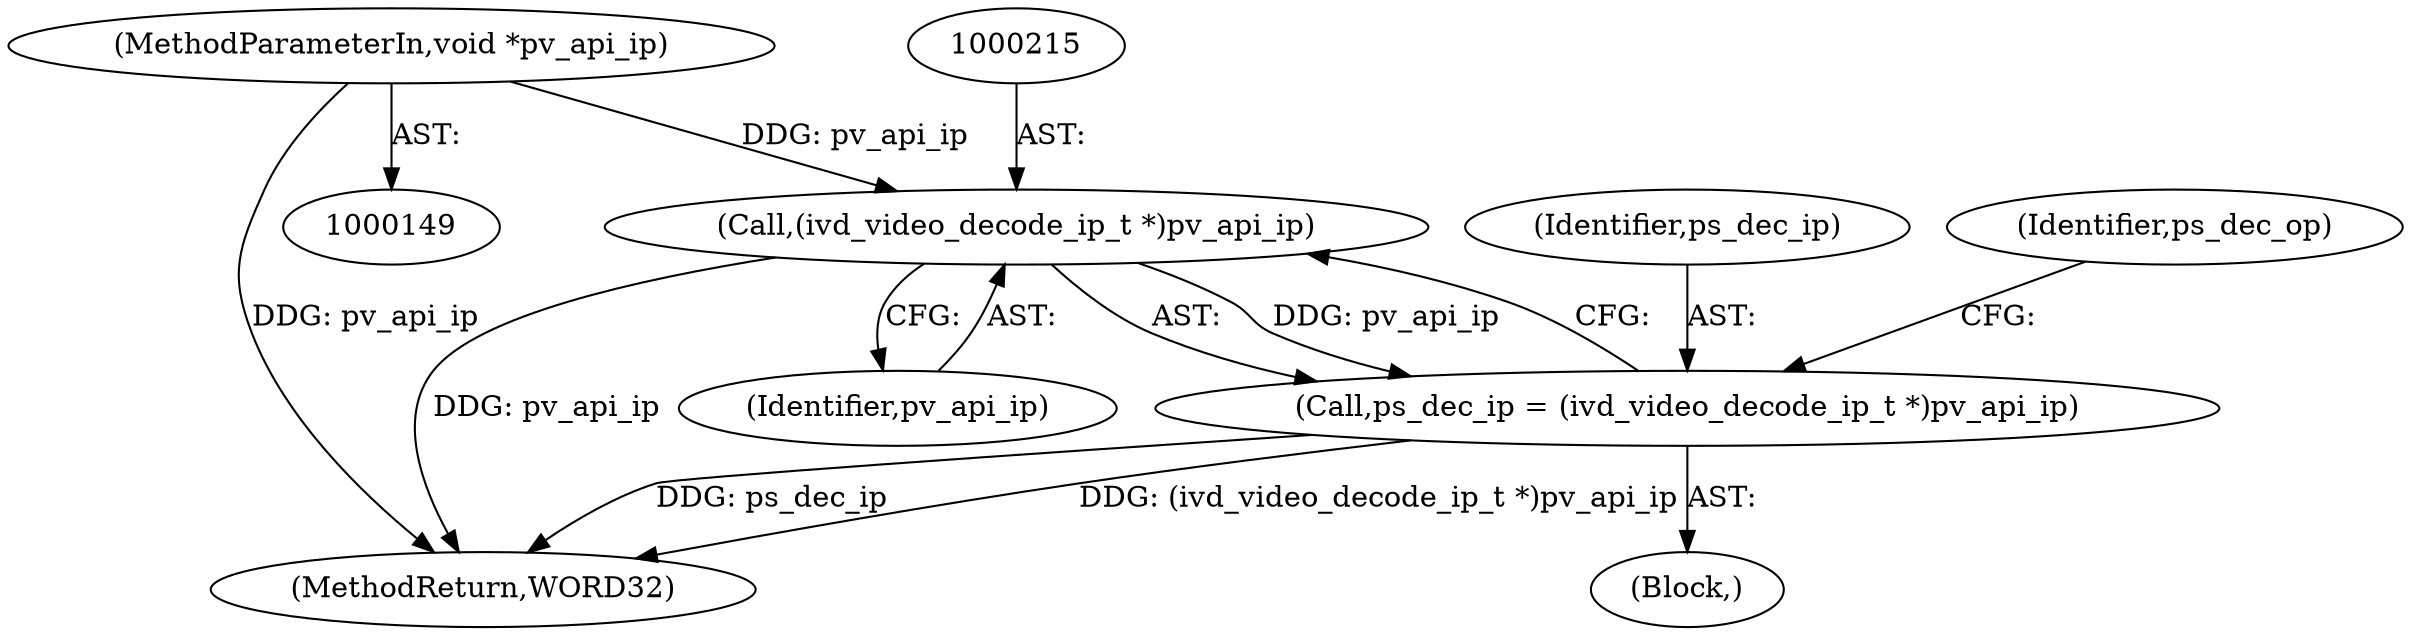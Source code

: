 digraph "0_Android_494561291a503840f385fbcd11d9bc5f4dc502b8@pointer" {
"1000151" [label="(MethodParameterIn,void *pv_api_ip)"];
"1000214" [label="(Call,(ivd_video_decode_ip_t *)pv_api_ip)"];
"1000212" [label="(Call,ps_dec_ip = (ivd_video_decode_ip_t *)pv_api_ip)"];
"1000153" [label="(Block,)"];
"1002185" [label="(MethodReturn,WORD32)"];
"1000212" [label="(Call,ps_dec_ip = (ivd_video_decode_ip_t *)pv_api_ip)"];
"1000213" [label="(Identifier,ps_dec_ip)"];
"1000216" [label="(Identifier,pv_api_ip)"];
"1000218" [label="(Identifier,ps_dec_op)"];
"1000151" [label="(MethodParameterIn,void *pv_api_ip)"];
"1000214" [label="(Call,(ivd_video_decode_ip_t *)pv_api_ip)"];
"1000151" -> "1000149"  [label="AST: "];
"1000151" -> "1002185"  [label="DDG: pv_api_ip"];
"1000151" -> "1000214"  [label="DDG: pv_api_ip"];
"1000214" -> "1000212"  [label="AST: "];
"1000214" -> "1000216"  [label="CFG: "];
"1000215" -> "1000214"  [label="AST: "];
"1000216" -> "1000214"  [label="AST: "];
"1000212" -> "1000214"  [label="CFG: "];
"1000214" -> "1002185"  [label="DDG: pv_api_ip"];
"1000214" -> "1000212"  [label="DDG: pv_api_ip"];
"1000212" -> "1000153"  [label="AST: "];
"1000213" -> "1000212"  [label="AST: "];
"1000218" -> "1000212"  [label="CFG: "];
"1000212" -> "1002185"  [label="DDG: (ivd_video_decode_ip_t *)pv_api_ip"];
"1000212" -> "1002185"  [label="DDG: ps_dec_ip"];
}
